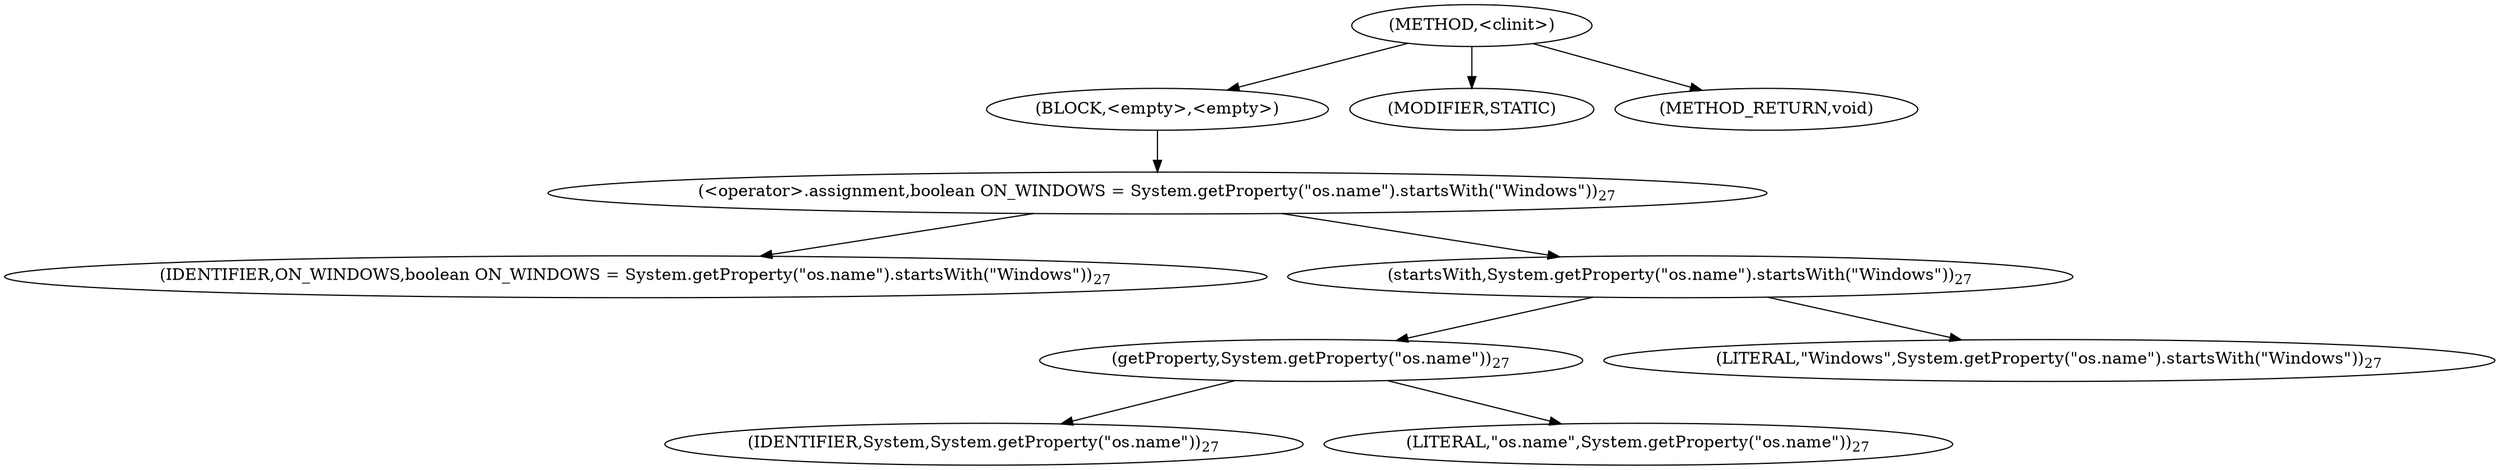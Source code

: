 digraph "&lt;clinit&gt;" {  
"194" [label = <(METHOD,&lt;clinit&gt;)> ]
"195" [label = <(BLOCK,&lt;empty&gt;,&lt;empty&gt;)> ]
"196" [label = <(&lt;operator&gt;.assignment,boolean ON_WINDOWS = System.getProperty(&quot;os.name&quot;).startsWith(&quot;Windows&quot;))<SUB>27</SUB>> ]
"197" [label = <(IDENTIFIER,ON_WINDOWS,boolean ON_WINDOWS = System.getProperty(&quot;os.name&quot;).startsWith(&quot;Windows&quot;))<SUB>27</SUB>> ]
"198" [label = <(startsWith,System.getProperty(&quot;os.name&quot;).startsWith(&quot;Windows&quot;))<SUB>27</SUB>> ]
"199" [label = <(getProperty,System.getProperty(&quot;os.name&quot;))<SUB>27</SUB>> ]
"200" [label = <(IDENTIFIER,System,System.getProperty(&quot;os.name&quot;))<SUB>27</SUB>> ]
"201" [label = <(LITERAL,&quot;os.name&quot;,System.getProperty(&quot;os.name&quot;))<SUB>27</SUB>> ]
"202" [label = <(LITERAL,&quot;Windows&quot;,System.getProperty(&quot;os.name&quot;).startsWith(&quot;Windows&quot;))<SUB>27</SUB>> ]
"203" [label = <(MODIFIER,STATIC)> ]
"204" [label = <(METHOD_RETURN,void)> ]
  "194" -> "195" 
  "194" -> "203" 
  "194" -> "204" 
  "195" -> "196" 
  "196" -> "197" 
  "196" -> "198" 
  "198" -> "199" 
  "198" -> "202" 
  "199" -> "200" 
  "199" -> "201" 
}
